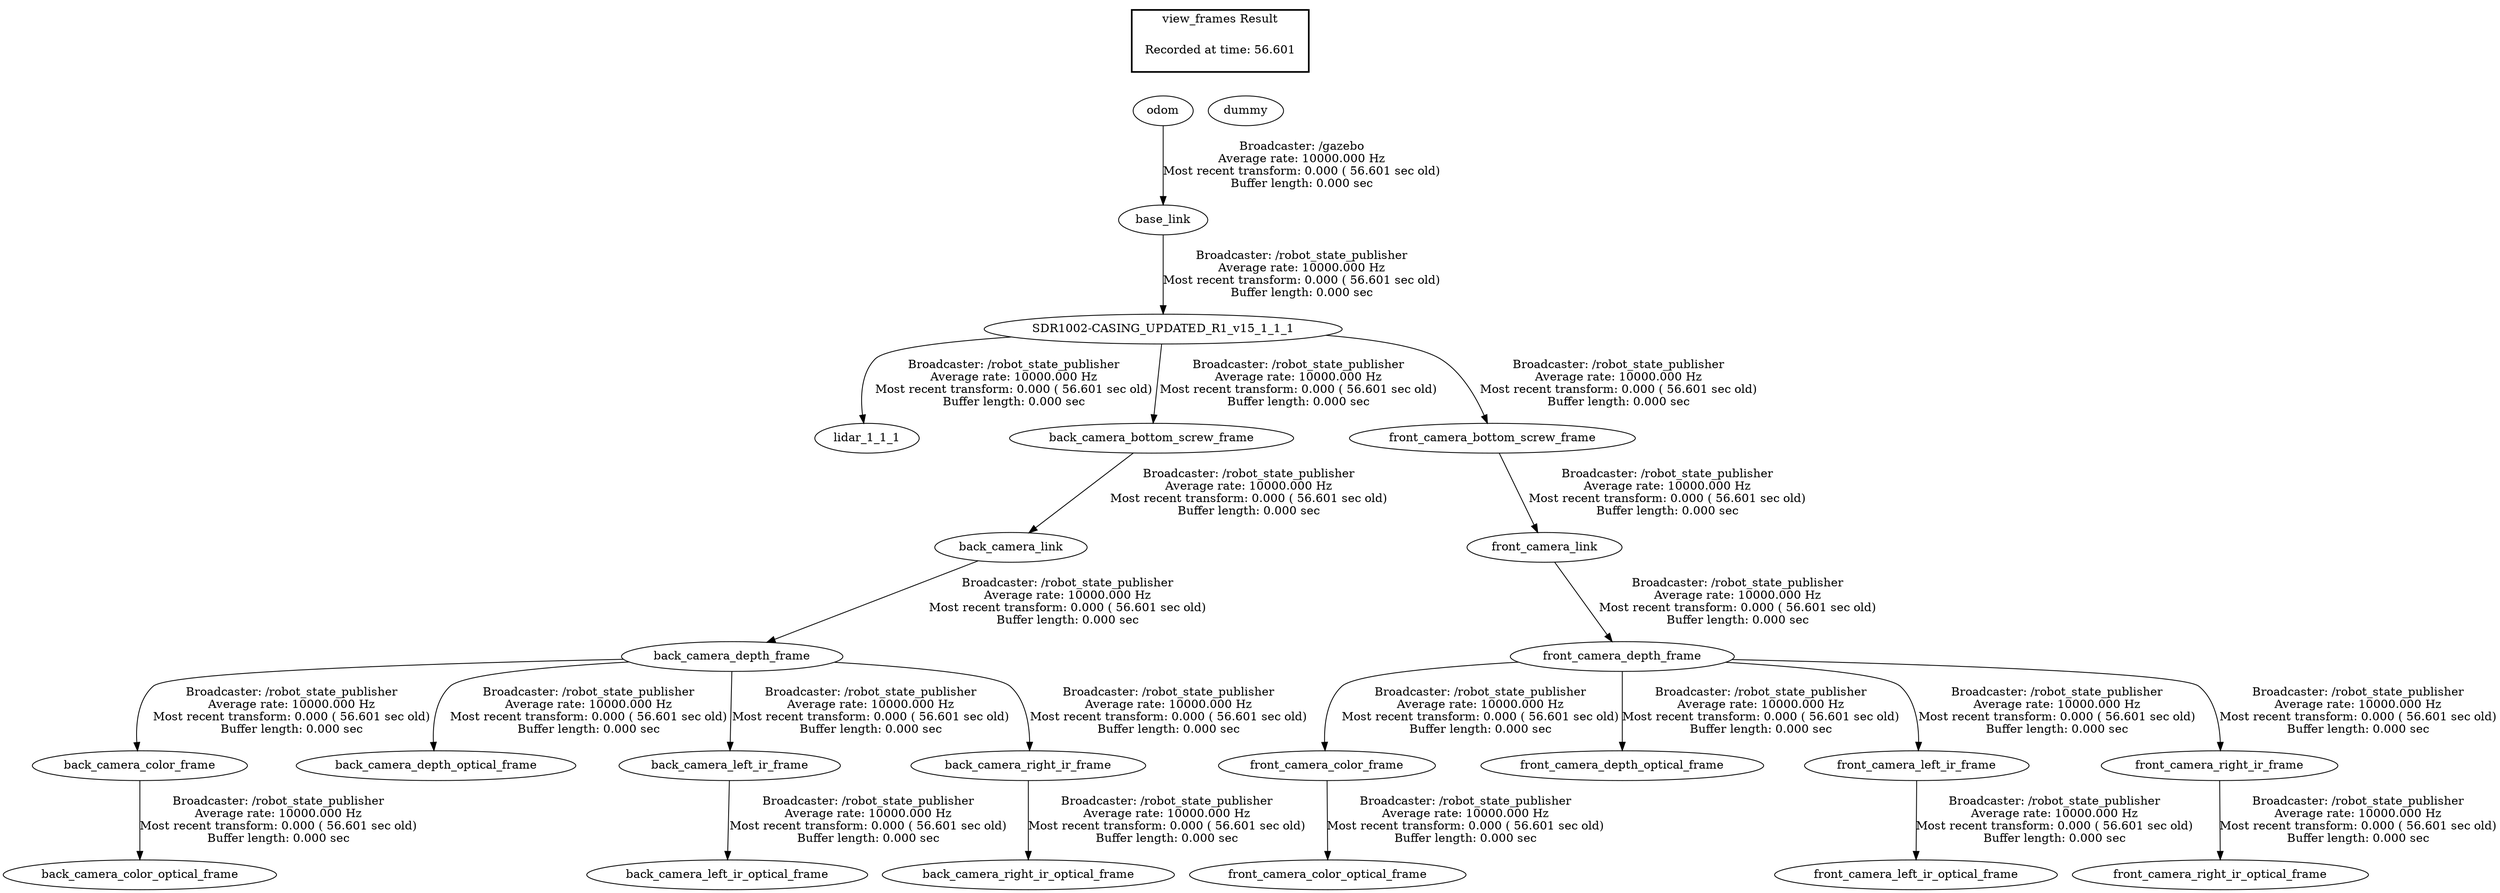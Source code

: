 digraph G {
"SDR1002-CASING_UPDATED_R1_v15_1_1_1" -> "lidar_1_1_1"[label="Broadcaster: /robot_state_publisher\nAverage rate: 10000.000 Hz\nMost recent transform: 0.000 ( 56.601 sec old)\nBuffer length: 0.000 sec\n"];
"base_link" -> "SDR1002-CASING_UPDATED_R1_v15_1_1_1"[label="Broadcaster: /robot_state_publisher\nAverage rate: 10000.000 Hz\nMost recent transform: 0.000 ( 56.601 sec old)\nBuffer length: 0.000 sec\n"];
"odom" -> "base_link"[label="Broadcaster: /gazebo\nAverage rate: 10000.000 Hz\nMost recent transform: 0.000 ( 56.601 sec old)\nBuffer length: 0.000 sec\n"];
"back_camera_depth_frame" -> "back_camera_color_frame"[label="Broadcaster: /robot_state_publisher\nAverage rate: 10000.000 Hz\nMost recent transform: 0.000 ( 56.601 sec old)\nBuffer length: 0.000 sec\n"];
"back_camera_link" -> "back_camera_depth_frame"[label="Broadcaster: /robot_state_publisher\nAverage rate: 10000.000 Hz\nMost recent transform: 0.000 ( 56.601 sec old)\nBuffer length: 0.000 sec\n"];
"back_camera_color_frame" -> "back_camera_color_optical_frame"[label="Broadcaster: /robot_state_publisher\nAverage rate: 10000.000 Hz\nMost recent transform: 0.000 ( 56.601 sec old)\nBuffer length: 0.000 sec\n"];
"back_camera_bottom_screw_frame" -> "back_camera_link"[label="Broadcaster: /robot_state_publisher\nAverage rate: 10000.000 Hz\nMost recent transform: 0.000 ( 56.601 sec old)\nBuffer length: 0.000 sec\n"];
"back_camera_depth_frame" -> "back_camera_depth_optical_frame"[label="Broadcaster: /robot_state_publisher\nAverage rate: 10000.000 Hz\nMost recent transform: 0.000 ( 56.601 sec old)\nBuffer length: 0.000 sec\n"];
"SDR1002-CASING_UPDATED_R1_v15_1_1_1" -> "back_camera_bottom_screw_frame"[label="Broadcaster: /robot_state_publisher\nAverage rate: 10000.000 Hz\nMost recent transform: 0.000 ( 56.601 sec old)\nBuffer length: 0.000 sec\n"];
"back_camera_depth_frame" -> "back_camera_left_ir_frame"[label="Broadcaster: /robot_state_publisher\nAverage rate: 10000.000 Hz\nMost recent transform: 0.000 ( 56.601 sec old)\nBuffer length: 0.000 sec\n"];
"back_camera_left_ir_frame" -> "back_camera_left_ir_optical_frame"[label="Broadcaster: /robot_state_publisher\nAverage rate: 10000.000 Hz\nMost recent transform: 0.000 ( 56.601 sec old)\nBuffer length: 0.000 sec\n"];
"back_camera_depth_frame" -> "back_camera_right_ir_frame"[label="Broadcaster: /robot_state_publisher\nAverage rate: 10000.000 Hz\nMost recent transform: 0.000 ( 56.601 sec old)\nBuffer length: 0.000 sec\n"];
"back_camera_right_ir_frame" -> "back_camera_right_ir_optical_frame"[label="Broadcaster: /robot_state_publisher\nAverage rate: 10000.000 Hz\nMost recent transform: 0.000 ( 56.601 sec old)\nBuffer length: 0.000 sec\n"];
"front_camera_depth_frame" -> "front_camera_color_frame"[label="Broadcaster: /robot_state_publisher\nAverage rate: 10000.000 Hz\nMost recent transform: 0.000 ( 56.601 sec old)\nBuffer length: 0.000 sec\n"];
"front_camera_link" -> "front_camera_depth_frame"[label="Broadcaster: /robot_state_publisher\nAverage rate: 10000.000 Hz\nMost recent transform: 0.000 ( 56.601 sec old)\nBuffer length: 0.000 sec\n"];
"front_camera_color_frame" -> "front_camera_color_optical_frame"[label="Broadcaster: /robot_state_publisher\nAverage rate: 10000.000 Hz\nMost recent transform: 0.000 ( 56.601 sec old)\nBuffer length: 0.000 sec\n"];
"front_camera_bottom_screw_frame" -> "front_camera_link"[label="Broadcaster: /robot_state_publisher\nAverage rate: 10000.000 Hz\nMost recent transform: 0.000 ( 56.601 sec old)\nBuffer length: 0.000 sec\n"];
"front_camera_depth_frame" -> "front_camera_depth_optical_frame"[label="Broadcaster: /robot_state_publisher\nAverage rate: 10000.000 Hz\nMost recent transform: 0.000 ( 56.601 sec old)\nBuffer length: 0.000 sec\n"];
"SDR1002-CASING_UPDATED_R1_v15_1_1_1" -> "front_camera_bottom_screw_frame"[label="Broadcaster: /robot_state_publisher\nAverage rate: 10000.000 Hz\nMost recent transform: 0.000 ( 56.601 sec old)\nBuffer length: 0.000 sec\n"];
"front_camera_depth_frame" -> "front_camera_left_ir_frame"[label="Broadcaster: /robot_state_publisher\nAverage rate: 10000.000 Hz\nMost recent transform: 0.000 ( 56.601 sec old)\nBuffer length: 0.000 sec\n"];
"front_camera_left_ir_frame" -> "front_camera_left_ir_optical_frame"[label="Broadcaster: /robot_state_publisher\nAverage rate: 10000.000 Hz\nMost recent transform: 0.000 ( 56.601 sec old)\nBuffer length: 0.000 sec\n"];
"front_camera_depth_frame" -> "front_camera_right_ir_frame"[label="Broadcaster: /robot_state_publisher\nAverage rate: 10000.000 Hz\nMost recent transform: 0.000 ( 56.601 sec old)\nBuffer length: 0.000 sec\n"];
"front_camera_right_ir_frame" -> "front_camera_right_ir_optical_frame"[label="Broadcaster: /robot_state_publisher\nAverage rate: 10000.000 Hz\nMost recent transform: 0.000 ( 56.601 sec old)\nBuffer length: 0.000 sec\n"];
edge [style=invis];
 subgraph cluster_legend { style=bold; color=black; label ="view_frames Result";
"Recorded at time: 56.601"[ shape=plaintext ] ;
 }->"dummy";
edge [style=invis];
 subgraph cluster_legend { style=bold; color=black; label ="view_frames Result";
"Recorded at time: 56.601"[ shape=plaintext ] ;
 }->"odom";
}